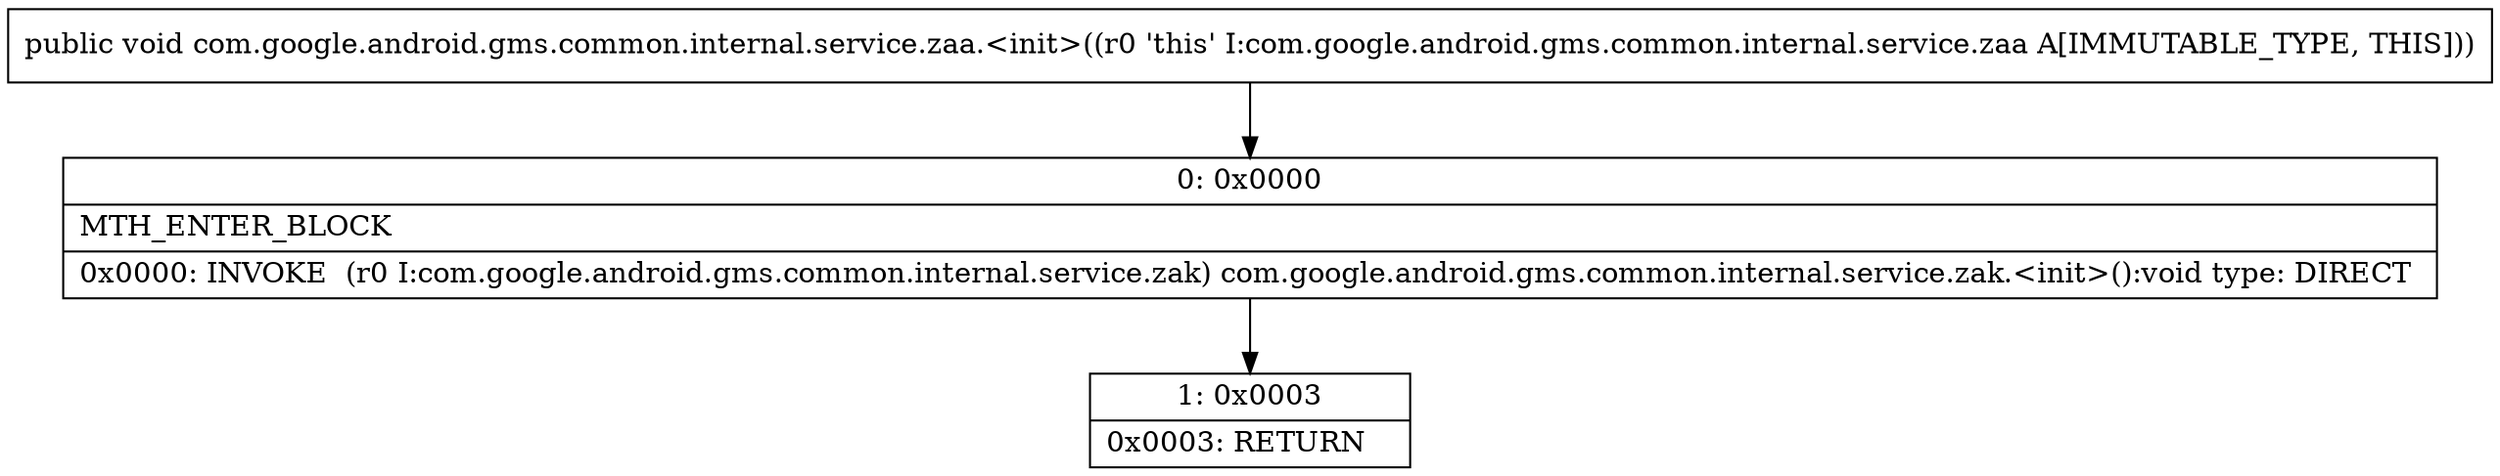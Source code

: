digraph "CFG forcom.google.android.gms.common.internal.service.zaa.\<init\>()V" {
Node_0 [shape=record,label="{0\:\ 0x0000|MTH_ENTER_BLOCK\l|0x0000: INVOKE  (r0 I:com.google.android.gms.common.internal.service.zak) com.google.android.gms.common.internal.service.zak.\<init\>():void type: DIRECT \l}"];
Node_1 [shape=record,label="{1\:\ 0x0003|0x0003: RETURN   \l}"];
MethodNode[shape=record,label="{public void com.google.android.gms.common.internal.service.zaa.\<init\>((r0 'this' I:com.google.android.gms.common.internal.service.zaa A[IMMUTABLE_TYPE, THIS])) }"];
MethodNode -> Node_0;
Node_0 -> Node_1;
}

